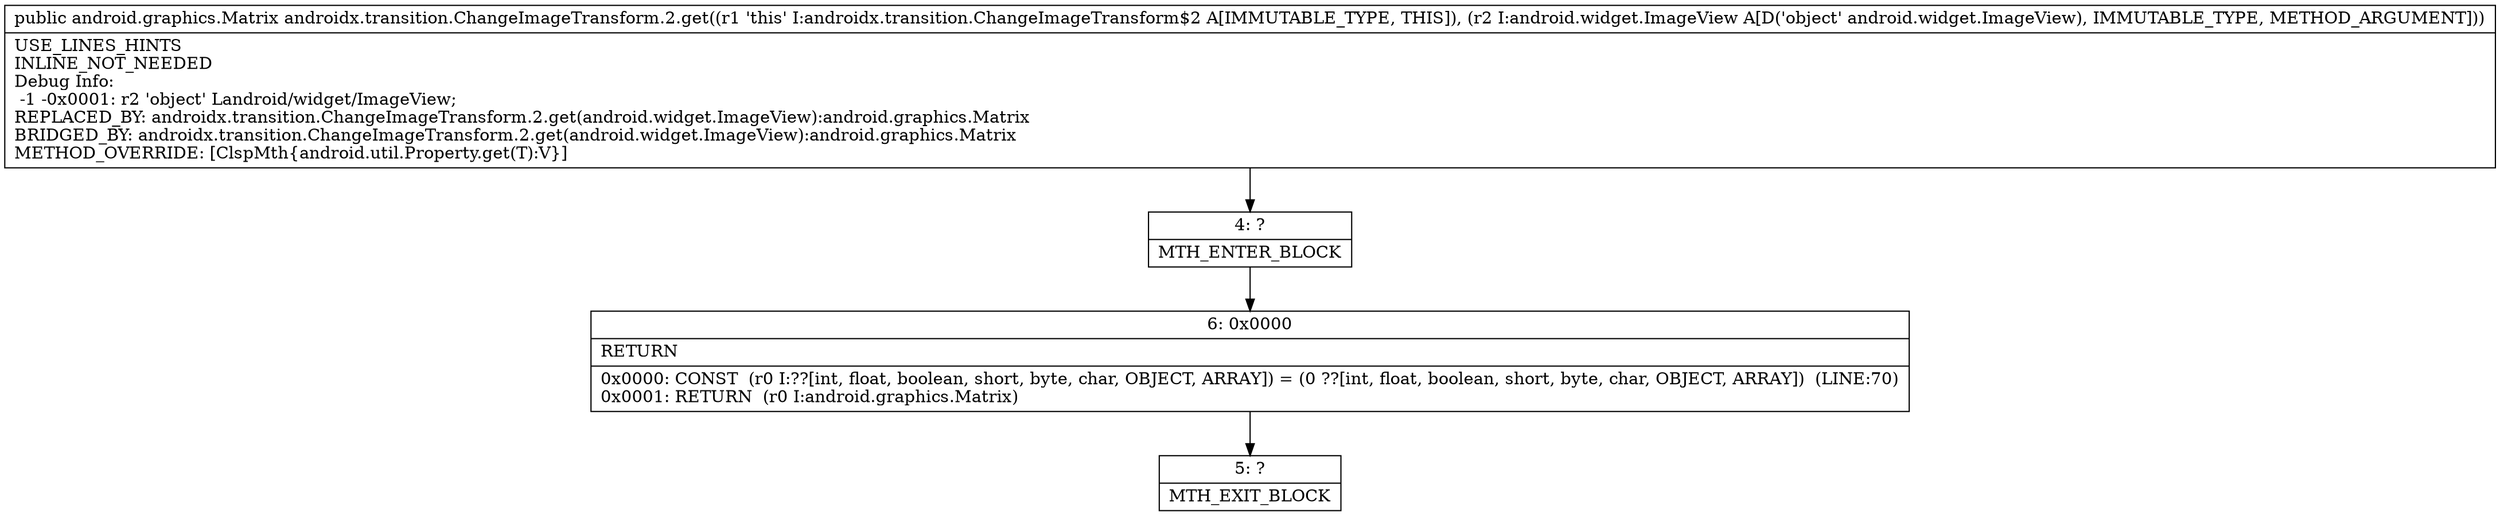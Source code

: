 digraph "CFG forandroidx.transition.ChangeImageTransform.2.get(Landroid\/widget\/ImageView;)Landroid\/graphics\/Matrix;" {
Node_4 [shape=record,label="{4\:\ ?|MTH_ENTER_BLOCK\l}"];
Node_6 [shape=record,label="{6\:\ 0x0000|RETURN\l|0x0000: CONST  (r0 I:??[int, float, boolean, short, byte, char, OBJECT, ARRAY]) = (0 ??[int, float, boolean, short, byte, char, OBJECT, ARRAY])  (LINE:70)\l0x0001: RETURN  (r0 I:android.graphics.Matrix) \l}"];
Node_5 [shape=record,label="{5\:\ ?|MTH_EXIT_BLOCK\l}"];
MethodNode[shape=record,label="{public android.graphics.Matrix androidx.transition.ChangeImageTransform.2.get((r1 'this' I:androidx.transition.ChangeImageTransform$2 A[IMMUTABLE_TYPE, THIS]), (r2 I:android.widget.ImageView A[D('object' android.widget.ImageView), IMMUTABLE_TYPE, METHOD_ARGUMENT]))  | USE_LINES_HINTS\lINLINE_NOT_NEEDED\lDebug Info:\l  \-1 \-0x0001: r2 'object' Landroid\/widget\/ImageView;\lREPLACED_BY: androidx.transition.ChangeImageTransform.2.get(android.widget.ImageView):android.graphics.Matrix\lBRIDGED_BY: androidx.transition.ChangeImageTransform.2.get(android.widget.ImageView):android.graphics.Matrix\lMETHOD_OVERRIDE: [ClspMth\{android.util.Property.get(T):V\}]\l}"];
MethodNode -> Node_4;Node_4 -> Node_6;
Node_6 -> Node_5;
}

